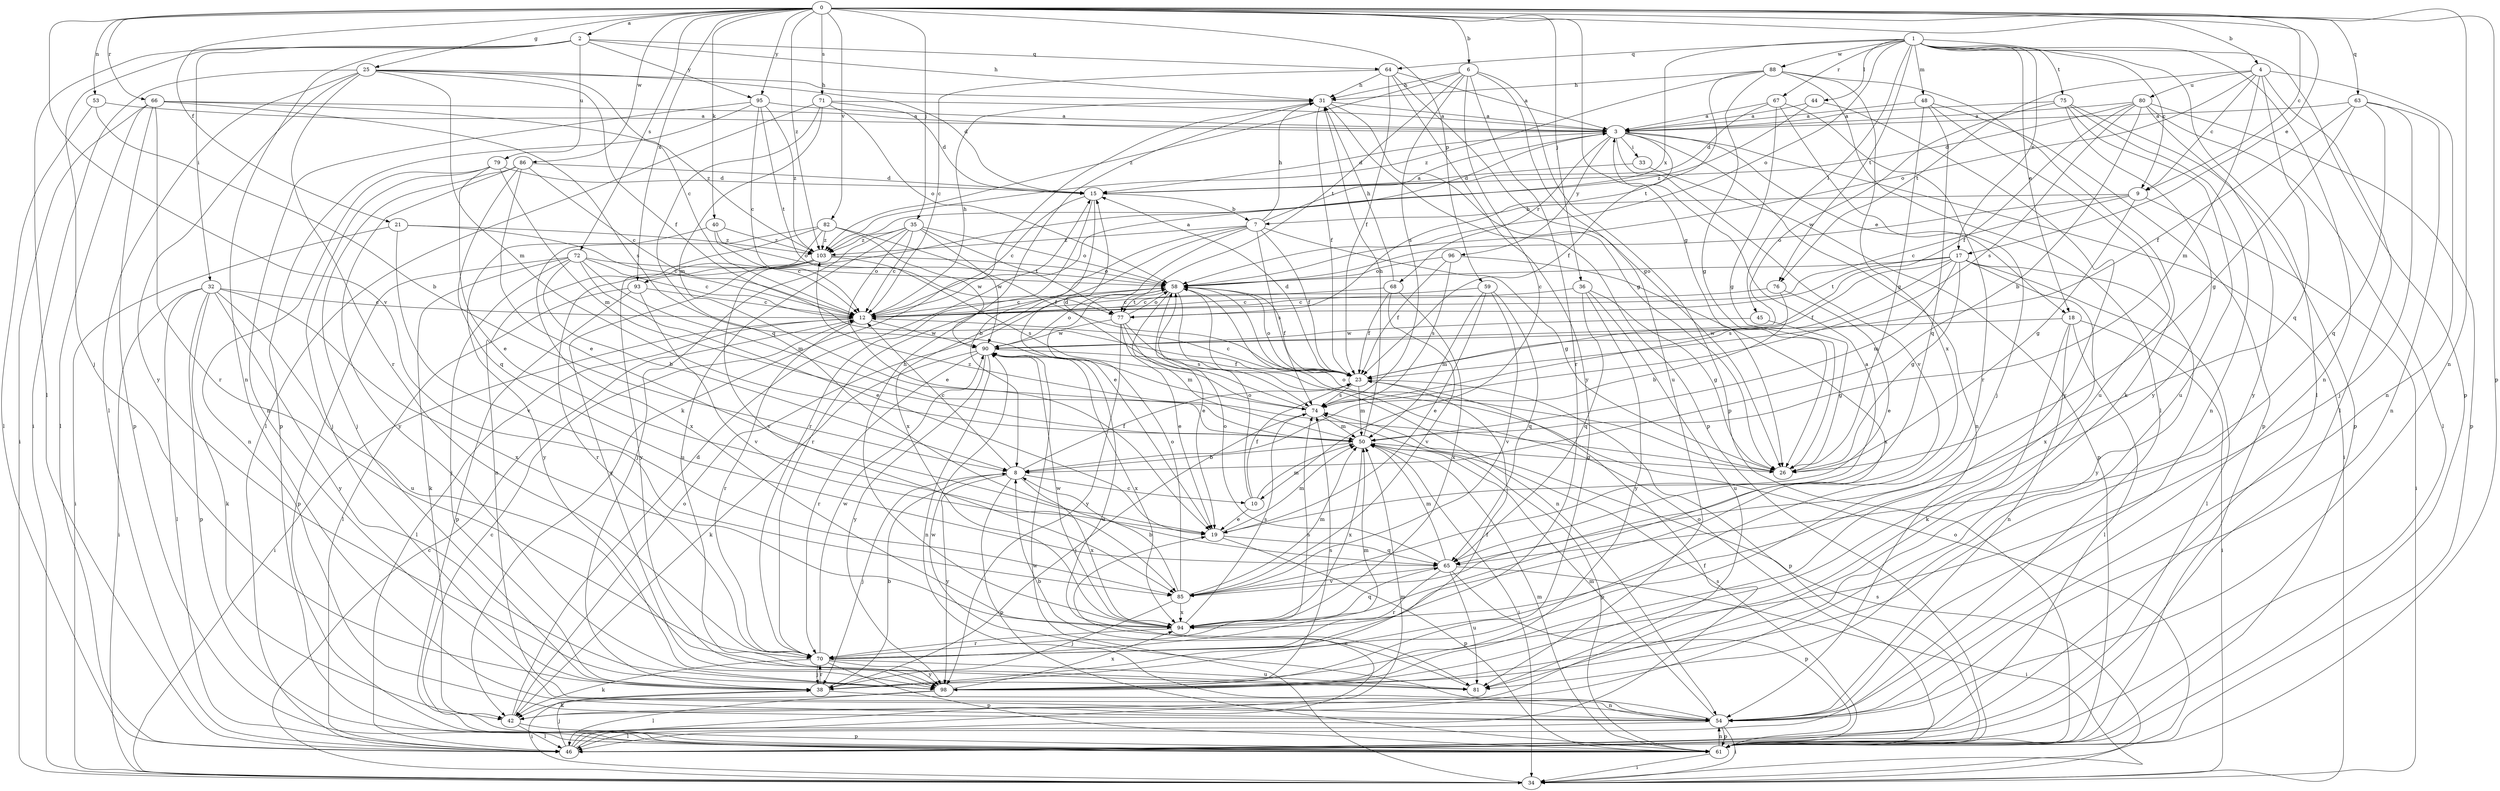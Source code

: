 strict digraph  {
0;
1;
2;
3;
4;
6;
7;
8;
9;
10;
12;
15;
17;
18;
19;
21;
23;
25;
26;
31;
32;
33;
34;
35;
36;
38;
40;
42;
44;
45;
46;
48;
50;
53;
54;
58;
59;
61;
63;
64;
65;
66;
67;
68;
70;
71;
72;
74;
75;
76;
77;
79;
80;
81;
82;
85;
86;
88;
90;
93;
94;
95;
96;
98;
103;
0 -> 2  [label=a];
0 -> 4  [label=b];
0 -> 6  [label=b];
0 -> 9  [label=c];
0 -> 17  [label=e];
0 -> 21  [label=f];
0 -> 25  [label=g];
0 -> 26  [label=g];
0 -> 35  [label=j];
0 -> 36  [label=j];
0 -> 40  [label=k];
0 -> 53  [label=n];
0 -> 54  [label=n];
0 -> 59  [label=p];
0 -> 61  [label=p];
0 -> 63  [label=q];
0 -> 66  [label=r];
0 -> 71  [label=s];
0 -> 72  [label=s];
0 -> 82  [label=v];
0 -> 85  [label=v];
0 -> 86  [label=w];
0 -> 93  [label=x];
0 -> 95  [label=y];
0 -> 103  [label=z];
1 -> 9  [label=c];
1 -> 17  [label=e];
1 -> 18  [label=e];
1 -> 44  [label=l];
1 -> 45  [label=l];
1 -> 46  [label=l];
1 -> 48  [label=m];
1 -> 54  [label=n];
1 -> 58  [label=o];
1 -> 61  [label=p];
1 -> 64  [label=q];
1 -> 67  [label=r];
1 -> 75  [label=t];
1 -> 76  [label=t];
1 -> 88  [label=w];
1 -> 93  [label=x];
2 -> 31  [label=h];
2 -> 32  [label=i];
2 -> 38  [label=j];
2 -> 46  [label=l];
2 -> 54  [label=n];
2 -> 64  [label=q];
2 -> 79  [label=u];
2 -> 95  [label=y];
3 -> 15  [label=d];
3 -> 18  [label=e];
3 -> 23  [label=f];
3 -> 33  [label=i];
3 -> 34  [label=i];
3 -> 54  [label=n];
3 -> 68  [label=r];
3 -> 85  [label=v];
3 -> 96  [label=y];
4 -> 9  [label=c];
4 -> 46  [label=l];
4 -> 50  [label=m];
4 -> 54  [label=n];
4 -> 58  [label=o];
4 -> 65  [label=q];
4 -> 76  [label=t];
4 -> 80  [label=u];
6 -> 10  [label=c];
6 -> 31  [label=h];
6 -> 61  [label=p];
6 -> 70  [label=r];
6 -> 74  [label=s];
6 -> 77  [label=t];
6 -> 81  [label=u];
6 -> 103  [label=z];
7 -> 3  [label=a];
7 -> 19  [label=e];
7 -> 23  [label=f];
7 -> 26  [label=g];
7 -> 31  [label=h];
7 -> 70  [label=r];
7 -> 74  [label=s];
7 -> 94  [label=x];
7 -> 103  [label=z];
8 -> 10  [label=c];
8 -> 12  [label=c];
8 -> 23  [label=f];
8 -> 38  [label=j];
8 -> 61  [label=p];
8 -> 94  [label=x];
8 -> 98  [label=y];
9 -> 7  [label=b];
9 -> 12  [label=c];
9 -> 26  [label=g];
9 -> 34  [label=i];
9 -> 58  [label=o];
10 -> 19  [label=e];
10 -> 23  [label=f];
10 -> 50  [label=m];
10 -> 58  [label=o];
12 -> 3  [label=a];
12 -> 31  [label=h];
12 -> 34  [label=i];
12 -> 46  [label=l];
12 -> 70  [label=r];
12 -> 90  [label=w];
15 -> 7  [label=b];
15 -> 8  [label=b];
15 -> 12  [label=c];
15 -> 70  [label=r];
17 -> 23  [label=f];
17 -> 26  [label=g];
17 -> 46  [label=l];
17 -> 50  [label=m];
17 -> 58  [label=o];
17 -> 74  [label=s];
17 -> 77  [label=t];
17 -> 94  [label=x];
17 -> 98  [label=y];
18 -> 34  [label=i];
18 -> 42  [label=k];
18 -> 46  [label=l];
18 -> 54  [label=n];
18 -> 90  [label=w];
19 -> 50  [label=m];
19 -> 61  [label=p];
19 -> 65  [label=q];
21 -> 12  [label=c];
21 -> 34  [label=i];
21 -> 85  [label=v];
21 -> 103  [label=z];
23 -> 12  [label=c];
23 -> 15  [label=d];
23 -> 50  [label=m];
23 -> 58  [label=o];
23 -> 61  [label=p];
23 -> 74  [label=s];
25 -> 12  [label=c];
25 -> 15  [label=d];
25 -> 23  [label=f];
25 -> 31  [label=h];
25 -> 34  [label=i];
25 -> 46  [label=l];
25 -> 50  [label=m];
25 -> 70  [label=r];
25 -> 98  [label=y];
26 -> 58  [label=o];
26 -> 103  [label=z];
31 -> 3  [label=a];
31 -> 23  [label=f];
31 -> 26  [label=g];
31 -> 42  [label=k];
31 -> 61  [label=p];
32 -> 12  [label=c];
32 -> 34  [label=i];
32 -> 42  [label=k];
32 -> 46  [label=l];
32 -> 61  [label=p];
32 -> 81  [label=u];
32 -> 94  [label=x];
32 -> 98  [label=y];
33 -> 15  [label=d];
33 -> 61  [label=p];
34 -> 12  [label=c];
34 -> 58  [label=o];
34 -> 74  [label=s];
34 -> 90  [label=w];
35 -> 12  [label=c];
35 -> 19  [label=e];
35 -> 38  [label=j];
35 -> 58  [label=o];
35 -> 77  [label=t];
35 -> 81  [label=u];
35 -> 90  [label=w];
35 -> 103  [label=z];
36 -> 12  [label=c];
36 -> 26  [label=g];
36 -> 65  [label=q];
36 -> 81  [label=u];
36 -> 98  [label=y];
38 -> 8  [label=b];
38 -> 23  [label=f];
38 -> 34  [label=i];
38 -> 54  [label=n];
38 -> 70  [label=r];
40 -> 12  [label=c];
40 -> 58  [label=o];
40 -> 98  [label=y];
40 -> 103  [label=z];
42 -> 15  [label=d];
42 -> 46  [label=l];
42 -> 58  [label=o];
42 -> 61  [label=p];
44 -> 3  [label=a];
44 -> 98  [label=y];
44 -> 103  [label=z];
45 -> 26  [label=g];
45 -> 90  [label=w];
46 -> 19  [label=e];
46 -> 23  [label=f];
46 -> 38  [label=j];
46 -> 50  [label=m];
48 -> 3  [label=a];
48 -> 26  [label=g];
48 -> 61  [label=p];
48 -> 65  [label=q];
48 -> 81  [label=u];
50 -> 8  [label=b];
50 -> 26  [label=g];
50 -> 31  [label=h];
50 -> 34  [label=i];
50 -> 61  [label=p];
50 -> 94  [label=x];
53 -> 3  [label=a];
53 -> 8  [label=b];
53 -> 46  [label=l];
54 -> 34  [label=i];
54 -> 46  [label=l];
54 -> 50  [label=m];
54 -> 61  [label=p];
54 -> 90  [label=w];
58 -> 12  [label=c];
58 -> 19  [label=e];
58 -> 23  [label=f];
58 -> 54  [label=n];
58 -> 77  [label=t];
59 -> 12  [label=c];
59 -> 19  [label=e];
59 -> 50  [label=m];
59 -> 65  [label=q];
59 -> 85  [label=v];
61 -> 12  [label=c];
61 -> 34  [label=i];
61 -> 50  [label=m];
61 -> 54  [label=n];
61 -> 58  [label=o];
61 -> 74  [label=s];
63 -> 3  [label=a];
63 -> 23  [label=f];
63 -> 26  [label=g];
63 -> 38  [label=j];
63 -> 54  [label=n];
63 -> 65  [label=q];
64 -> 3  [label=a];
64 -> 12  [label=c];
64 -> 23  [label=f];
64 -> 26  [label=g];
64 -> 31  [label=h];
64 -> 98  [label=y];
65 -> 34  [label=i];
65 -> 50  [label=m];
65 -> 58  [label=o];
65 -> 61  [label=p];
65 -> 70  [label=r];
65 -> 81  [label=u];
65 -> 85  [label=v];
66 -> 3  [label=a];
66 -> 34  [label=i];
66 -> 46  [label=l];
66 -> 61  [label=p];
66 -> 70  [label=r];
66 -> 74  [label=s];
66 -> 103  [label=z];
67 -> 3  [label=a];
67 -> 15  [label=d];
67 -> 26  [label=g];
67 -> 38  [label=j];
67 -> 70  [label=r];
68 -> 12  [label=c];
68 -> 23  [label=f];
68 -> 31  [label=h];
68 -> 85  [label=v];
68 -> 94  [label=x];
70 -> 38  [label=j];
70 -> 42  [label=k];
70 -> 50  [label=m];
70 -> 61  [label=p];
70 -> 74  [label=s];
70 -> 81  [label=u];
70 -> 90  [label=w];
70 -> 98  [label=y];
71 -> 3  [label=a];
71 -> 15  [label=d];
71 -> 46  [label=l];
71 -> 50  [label=m];
71 -> 58  [label=o];
71 -> 65  [label=q];
72 -> 8  [label=b];
72 -> 12  [label=c];
72 -> 19  [label=e];
72 -> 38  [label=j];
72 -> 42  [label=k];
72 -> 50  [label=m];
72 -> 58  [label=o];
72 -> 61  [label=p];
74 -> 15  [label=d];
74 -> 38  [label=j];
74 -> 50  [label=m];
75 -> 3  [label=a];
75 -> 54  [label=n];
75 -> 61  [label=p];
75 -> 81  [label=u];
75 -> 90  [label=w];
75 -> 98  [label=y];
76 -> 8  [label=b];
76 -> 12  [label=c];
76 -> 19  [label=e];
77 -> 19  [label=e];
77 -> 50  [label=m];
77 -> 58  [label=o];
77 -> 74  [label=s];
77 -> 90  [label=w];
77 -> 98  [label=y];
79 -> 15  [label=d];
79 -> 19  [label=e];
79 -> 38  [label=j];
79 -> 50  [label=m];
79 -> 54  [label=n];
80 -> 3  [label=a];
80 -> 8  [label=b];
80 -> 15  [label=d];
80 -> 23  [label=f];
80 -> 46  [label=l];
80 -> 61  [label=p];
80 -> 74  [label=s];
80 -> 98  [label=y];
81 -> 8  [label=b];
82 -> 23  [label=f];
82 -> 54  [label=n];
82 -> 90  [label=w];
82 -> 94  [label=x];
82 -> 98  [label=y];
82 -> 103  [label=z];
85 -> 3  [label=a];
85 -> 8  [label=b];
85 -> 38  [label=j];
85 -> 50  [label=m];
85 -> 58  [label=o];
85 -> 94  [label=x];
86 -> 12  [label=c];
86 -> 15  [label=d];
86 -> 19  [label=e];
86 -> 38  [label=j];
86 -> 65  [label=q];
86 -> 98  [label=y];
88 -> 26  [label=g];
88 -> 31  [label=h];
88 -> 42  [label=k];
88 -> 46  [label=l];
88 -> 77  [label=t];
88 -> 94  [label=x];
88 -> 103  [label=z];
90 -> 23  [label=f];
90 -> 42  [label=k];
90 -> 54  [label=n];
90 -> 58  [label=o];
90 -> 70  [label=r];
90 -> 81  [label=u];
90 -> 94  [label=x];
90 -> 98  [label=y];
93 -> 12  [label=c];
93 -> 46  [label=l];
93 -> 61  [label=p];
93 -> 85  [label=v];
94 -> 31  [label=h];
94 -> 65  [label=q];
94 -> 70  [label=r];
94 -> 74  [label=s];
94 -> 90  [label=w];
95 -> 3  [label=a];
95 -> 12  [label=c];
95 -> 54  [label=n];
95 -> 61  [label=p];
95 -> 77  [label=t];
95 -> 103  [label=z];
96 -> 23  [label=f];
96 -> 58  [label=o];
96 -> 74  [label=s];
96 -> 94  [label=x];
98 -> 42  [label=k];
98 -> 46  [label=l];
98 -> 74  [label=s];
98 -> 94  [label=x];
103 -> 58  [label=o];
103 -> 70  [label=r];
103 -> 74  [label=s];
103 -> 85  [label=v];
103 -> 98  [label=y];
}
